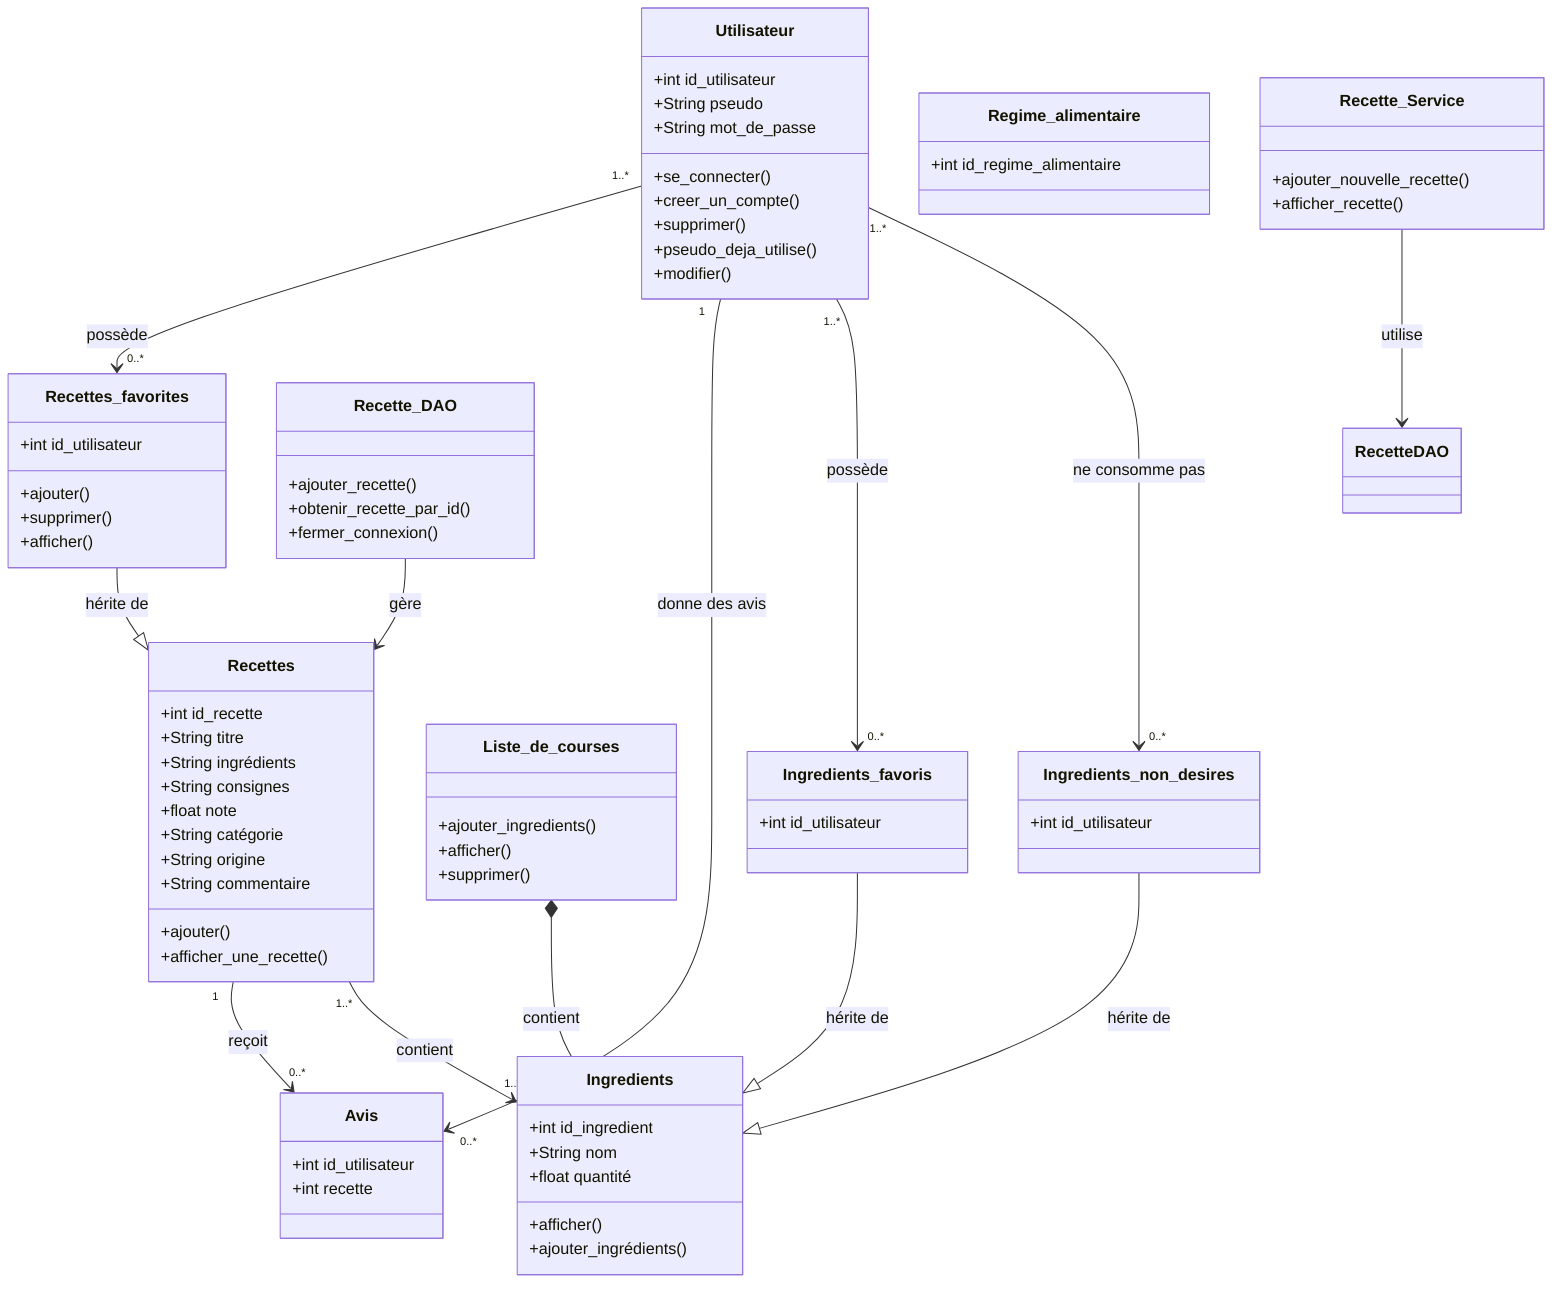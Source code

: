 classDiagram
    class Recettes {
        +int id_recette
        +String titre
        +String ingrédients
        +String consignes
        +float note
        +String catégorie
        +String origine
        +String commentaire
        +ajouter()
        +afficher_une_recette()
    }

    class Ingredients {
        +int id_ingredient
        +String nom
        +float quantité
        +afficher()
        +ajouter_ingrédients()
    }

    class Utilisateur {
        +int id_utilisateur
        +String pseudo
        +String mot_de_passe
        +se_connecter()
        +creer_un_compte()
        +supprimer()
        +pseudo_deja_utilise()
        +modifier()
    }

    class Liste_de_courses {
        +ajouter_ingredients()
        +afficher()
        +supprimer()
    }

    class Recettes_favorites {
        +int id_utilisateur
        +ajouter()
        +supprimer()
        +afficher()
    }

    class Avis {
        +int id_utilisateur
        +int recette
    }

    class Ingredients_favoris {
        +int id_utilisateur
    }

    class Ingredients_non_desires {
        +int id_utilisateur
    }

    class Regime_alimentaire {
        +int id_regime_alimentaire
    }

    class Recette_DAO {
        +ajouter_recette()
        +obtenir_recette_par_id()
        +fermer_connexion()
    }

    class Recette_Service {
        +ajouter_nouvelle_recette()
        +afficher_recette()
    }

    %% Relations d'héritage
    Recettes_favorites --|> Recettes : hérite de
    Ingredients_favoris --|> Ingredients : hérite de
    Ingredients_non_desires --|> Ingredients : hérite de

    %% Relations DAO et Service
    Recette_Service --> RecetteDAO : utilise
    Recette_DAO --> Recettes : gère

    %% Relations diverses avec cardinalités
    Utilisateur "1..*" --> "0..*" Recettes_favorites : possède
    Utilisateur "1" --> "0..*" Avis : donne des avis
    Utilisateur "1..*" --> "0..*" Ingredients_favoris : possède
    Utilisateur "1..*" --> "0..*" Ingredients_non_desires : ne consomme pas
    Recettes "1" --> "0..*" Avis : reçoit
    Recettes "1..*" --> "1..*" Ingredients : contient
     %% Relations de composition
     Liste_de_courses *-- Ingredients : contient